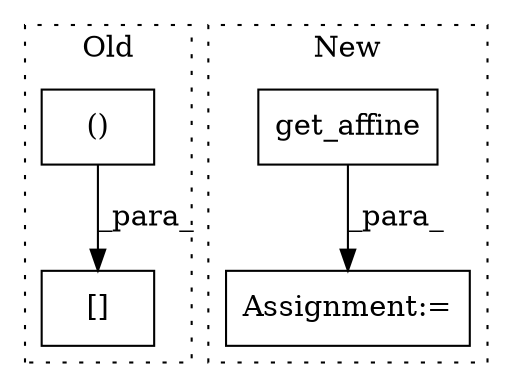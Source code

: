digraph G {
subgraph cluster0 {
1 [label="[]" a="2" s="1410,1519" l="39,2" shape="box"];
4 [label="()" a="106" s="1449" l="70" shape="box"];
label = "Old";
style="dotted";
}
subgraph cluster1 {
2 [label="get_affine" a="32" s="1369" l="12" shape="box"];
3 [label="Assignment:=" a="7" s="1427" l="2" shape="box"];
label = "New";
style="dotted";
}
2 -> 3 [label="_para_"];
4 -> 1 [label="_para_"];
}
